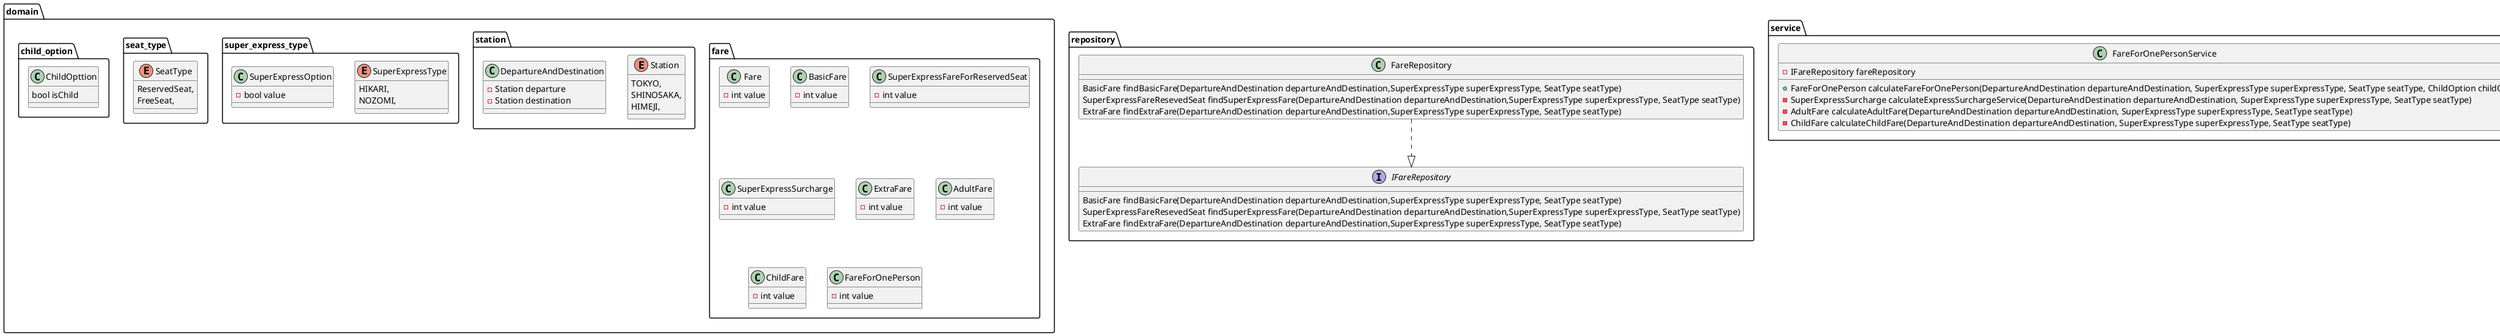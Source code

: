 @startuml class_design
package domain{
    package fare{
        class Fare{
            - int value
        }

        class BasicFare{
            - int value
        }

        class SuperExpressFareForReservedSeat{
            - int value
        }

        class SuperExpressSurcharge{
            - int value
        }

        class ExtraFare{
            - int value
        }

        class AdultFare{
            - int value
        }

        class ChildFare{
            - int value
        }

        class FareForOnePerson{
            - int value
        }
    }

    package station{
        enum Station{
            TOKYO,
            SHINOSAKA,
            HIMEJI,
        }

        class DepartureAndDestination{
            - Station departure
            - Station destination
        }
    }

    package super_express_type{
        enum SuperExpressType{
            HIKARI,
            NOZOMI,
        }

        class SuperExpressOption{
            - bool value
        }
    }

    package seat_type{
        enum SeatType{
            ReservedSeat,
            FreeSeat,
        }
    }

    package child_option{
        class ChildOpttion{
            bool isChild
        }
    }


}

package repository{
    interface IFareRepository{
        BasicFare findBasicFare(DepartureAndDestination departureAndDestination,SuperExpressType superExpressType, SeatType seatType)
        SuperExpressFareResevedSeat findSuperExpressFare(DepartureAndDestination departureAndDestination,SuperExpressType superExpressType, SeatType seatType)
        ExtraFare findExtraFare(DepartureAndDestination departureAndDestination,SuperExpressType superExpressType, SeatType seatType)
    }

    class FareRepository{
        BasicFare findBasicFare(DepartureAndDestination departureAndDestination,SuperExpressType superExpressType, SeatType seatType)
        SuperExpressFareResevedSeat findSuperExpressFare(DepartureAndDestination departureAndDestination,SuperExpressType superExpressType, SeatType seatType)
        ExtraFare findExtraFare(DepartureAndDestination departureAndDestination,SuperExpressType superExpressType, SeatType seatType)
    }

}

package service{
    class FareForOnePersonService{
        - IFareRepository fareRepository
        + FareForOnePerson calculateFareForOnePerson(DepartureAndDestination departureAndDestination, SuperExpressType superExpressType, SeatType seatType, ChildOption childOption)
        - SuperExpressSurcharge calculateExpressSurchargeService(DepartureAndDestination departureAndDestination, SuperExpressType superExpressType, SeatType seatType)
        - AdultFare calculateAdultFare(DepartureAndDestination departureAndDestination, SuperExpressType superExpressType, SeatType seatType)
        - ChildFare calculateChildFare(DepartureAndDestination departureAndDestination, SuperExpressType superExpressType, SeatType seatType)
    }

}

FareRepository ..|> IFareRepository

@enduml